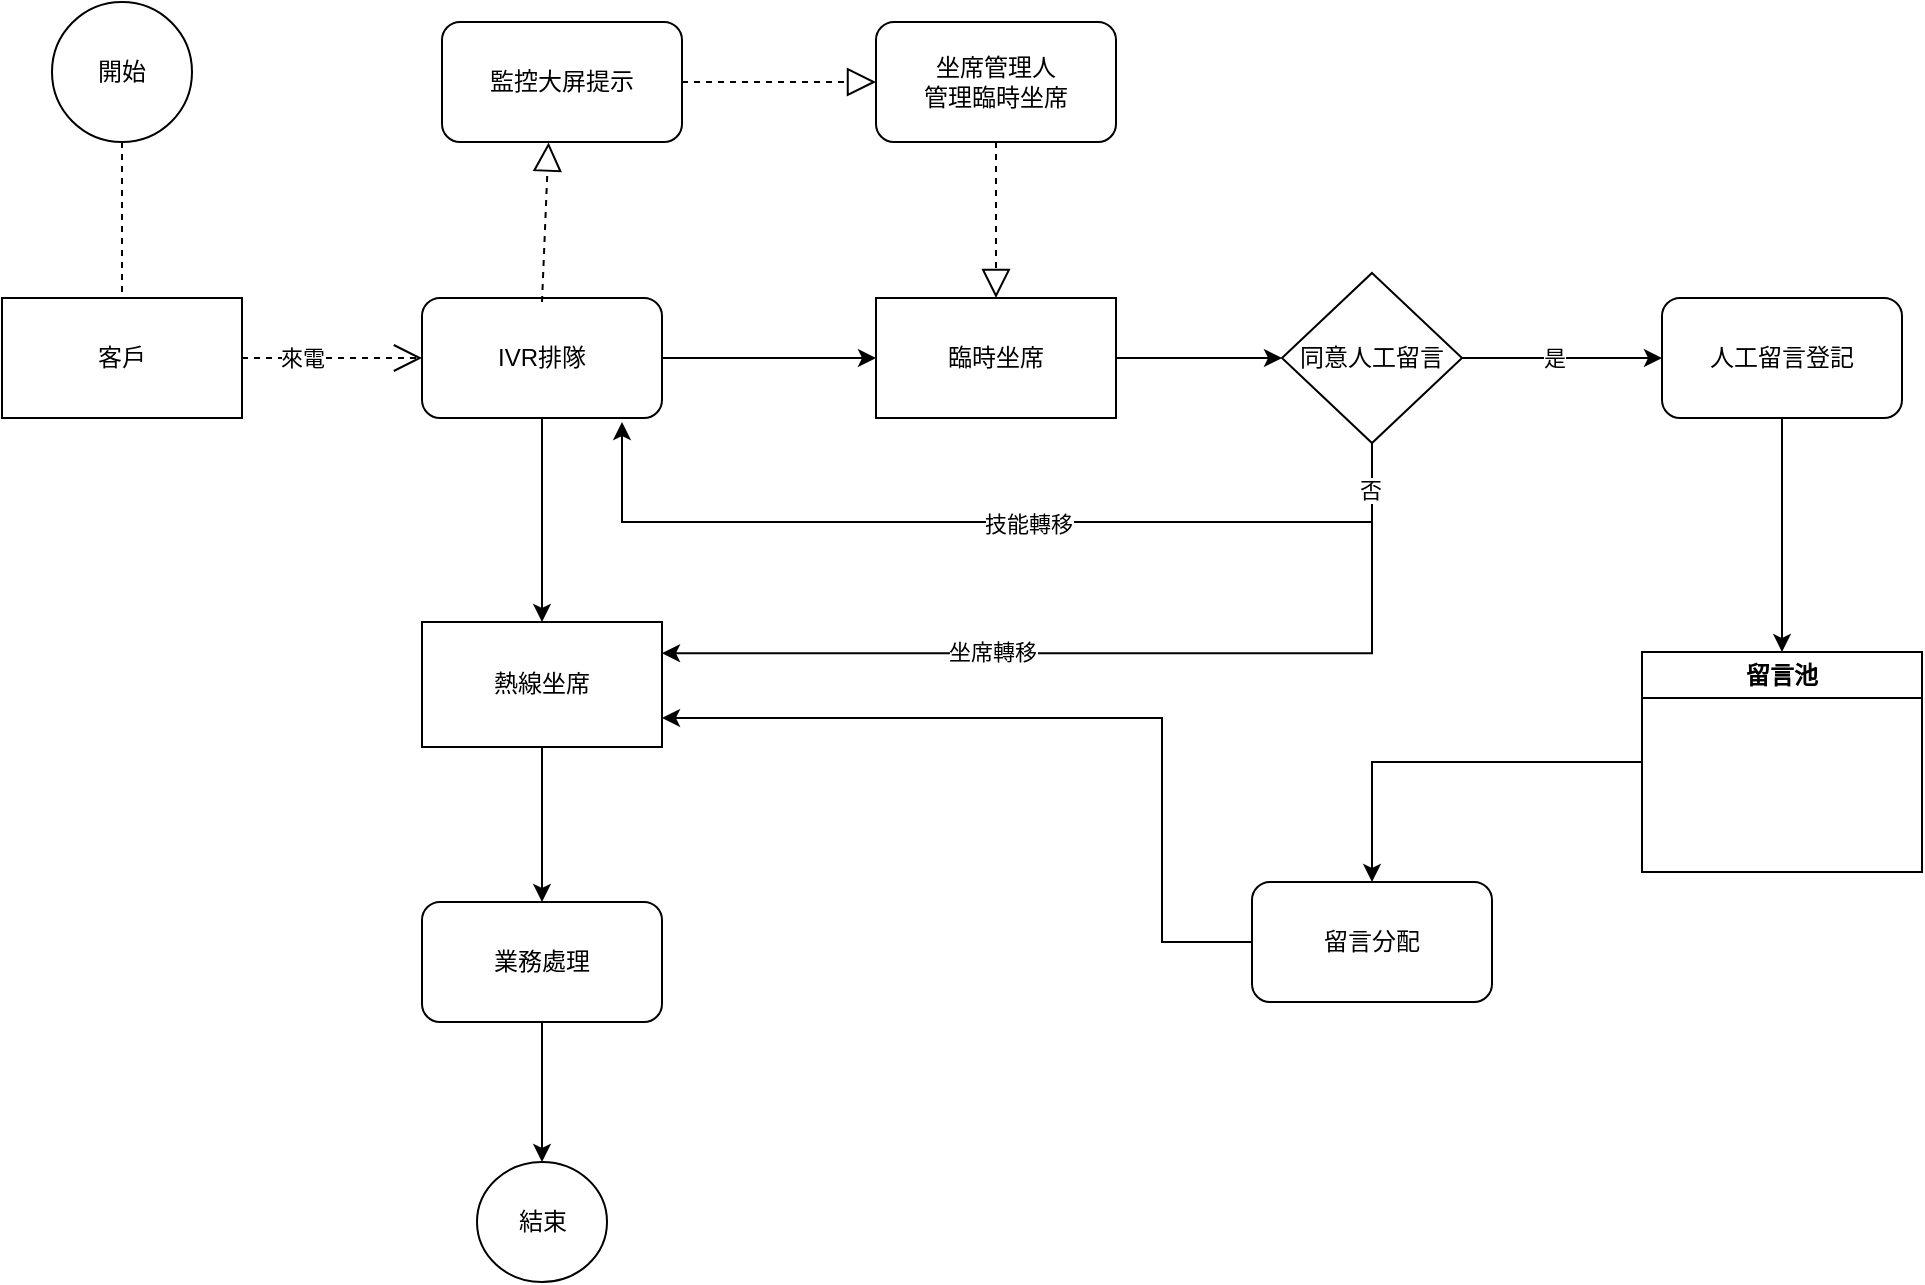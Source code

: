 <mxfile version="22.1.18" type="github">
  <diagram name="第 1 页" id="sc2p1u5gAOqfFjjmJYLN">
    <mxGraphModel dx="1662" dy="878" grid="1" gridSize="10" guides="1" tooltips="1" connect="1" arrows="1" fold="1" page="1" pageScale="1" pageWidth="827" pageHeight="1169" math="0" shadow="0">
      <root>
        <mxCell id="0" />
        <mxCell id="1" parent="0" />
        <mxCell id="G_l80I6SJxn5hfOqZydm-1" value="客戶" style="rounded=0;whiteSpace=wrap;html=1;" vertex="1" parent="1">
          <mxGeometry x="390" y="408" width="120" height="60" as="geometry" />
        </mxCell>
        <mxCell id="G_l80I6SJxn5hfOqZydm-101" style="edgeStyle=orthogonalEdgeStyle;rounded=0;orthogonalLoop=1;jettySize=auto;html=1;exitX=1;exitY=0.5;exitDx=0;exitDy=0;" edge="1" parent="1" source="G_l80I6SJxn5hfOqZydm-4" target="G_l80I6SJxn5hfOqZydm-5">
          <mxGeometry relative="1" as="geometry" />
        </mxCell>
        <mxCell id="G_l80I6SJxn5hfOqZydm-4" value="臨時坐席" style="whiteSpace=wrap;html=1;rounded=0;" vertex="1" parent="1">
          <mxGeometry x="827" y="408" width="120" height="60" as="geometry" />
        </mxCell>
        <mxCell id="G_l80I6SJxn5hfOqZydm-103" style="edgeStyle=orthogonalEdgeStyle;rounded=0;orthogonalLoop=1;jettySize=auto;html=1;exitX=1;exitY=0.5;exitDx=0;exitDy=0;entryX=0;entryY=0.5;entryDx=0;entryDy=0;" edge="1" parent="1" source="G_l80I6SJxn5hfOqZydm-5" target="G_l80I6SJxn5hfOqZydm-10">
          <mxGeometry relative="1" as="geometry" />
        </mxCell>
        <mxCell id="G_l80I6SJxn5hfOqZydm-104" value="是" style="edgeLabel;html=1;align=center;verticalAlign=middle;resizable=0;points=[];" vertex="1" connectable="0" parent="G_l80I6SJxn5hfOqZydm-103">
          <mxGeometry x="-0.083" relative="1" as="geometry">
            <mxPoint as="offset" />
          </mxGeometry>
        </mxCell>
        <mxCell id="G_l80I6SJxn5hfOqZydm-105" style="edgeStyle=orthogonalEdgeStyle;rounded=0;orthogonalLoop=1;jettySize=auto;html=1;exitX=0.5;exitY=1;exitDx=0;exitDy=0;" edge="1" parent="1" source="G_l80I6SJxn5hfOqZydm-5">
          <mxGeometry relative="1" as="geometry">
            <mxPoint x="700" y="470" as="targetPoint" />
            <Array as="points">
              <mxPoint x="1075" y="520" />
              <mxPoint x="700" y="520" />
            </Array>
          </mxGeometry>
        </mxCell>
        <mxCell id="G_l80I6SJxn5hfOqZydm-108" value="技能轉移" style="edgeLabel;html=1;align=center;verticalAlign=middle;resizable=0;points=[];" vertex="1" connectable="0" parent="G_l80I6SJxn5hfOqZydm-105">
          <mxGeometry x="-0.089" y="1" relative="1" as="geometry">
            <mxPoint as="offset" />
          </mxGeometry>
        </mxCell>
        <mxCell id="G_l80I6SJxn5hfOqZydm-106" style="edgeStyle=orthogonalEdgeStyle;rounded=0;orthogonalLoop=1;jettySize=auto;html=1;exitX=0.5;exitY=1;exitDx=0;exitDy=0;entryX=1;entryY=0.25;entryDx=0;entryDy=0;" edge="1" parent="1" source="G_l80I6SJxn5hfOqZydm-5" target="G_l80I6SJxn5hfOqZydm-26">
          <mxGeometry relative="1" as="geometry" />
        </mxCell>
        <mxCell id="G_l80I6SJxn5hfOqZydm-107" value="否" style="edgeLabel;html=1;align=center;verticalAlign=middle;resizable=0;points=[];" vertex="1" connectable="0" parent="G_l80I6SJxn5hfOqZydm-106">
          <mxGeometry x="-0.898" y="-1" relative="1" as="geometry">
            <mxPoint as="offset" />
          </mxGeometry>
        </mxCell>
        <mxCell id="G_l80I6SJxn5hfOqZydm-109" value="坐席轉移" style="edgeLabel;html=1;align=center;verticalAlign=middle;resizable=0;points=[];" vertex="1" connectable="0" parent="G_l80I6SJxn5hfOqZydm-106">
          <mxGeometry x="0.288" y="1" relative="1" as="geometry">
            <mxPoint x="1" y="-2" as="offset" />
          </mxGeometry>
        </mxCell>
        <mxCell id="G_l80I6SJxn5hfOqZydm-5" value="同意人工留言" style="rhombus;whiteSpace=wrap;html=1;rounded=0;" vertex="1" parent="1">
          <mxGeometry x="1030" y="395.5" width="90" height="85" as="geometry" />
        </mxCell>
        <mxCell id="G_l80I6SJxn5hfOqZydm-100" style="edgeStyle=orthogonalEdgeStyle;rounded=0;orthogonalLoop=1;jettySize=auto;html=1;entryX=0;entryY=0.5;entryDx=0;entryDy=0;" edge="1" parent="1" source="G_l80I6SJxn5hfOqZydm-6" target="G_l80I6SJxn5hfOqZydm-4">
          <mxGeometry relative="1" as="geometry" />
        </mxCell>
        <mxCell id="G_l80I6SJxn5hfOqZydm-114" style="edgeStyle=orthogonalEdgeStyle;rounded=0;orthogonalLoop=1;jettySize=auto;html=1;exitX=0.5;exitY=1;exitDx=0;exitDy=0;" edge="1" parent="1" source="G_l80I6SJxn5hfOqZydm-6" target="G_l80I6SJxn5hfOqZydm-26">
          <mxGeometry relative="1" as="geometry" />
        </mxCell>
        <mxCell id="G_l80I6SJxn5hfOqZydm-6" value="IVR排隊" style="rounded=1;whiteSpace=wrap;html=1;" vertex="1" parent="1">
          <mxGeometry x="600" y="408" width="120" height="60" as="geometry" />
        </mxCell>
        <mxCell id="G_l80I6SJxn5hfOqZydm-43" style="edgeStyle=orthogonalEdgeStyle;rounded=0;orthogonalLoop=1;jettySize=auto;html=1;exitX=0.5;exitY=1;exitDx=0;exitDy=0;entryX=0.5;entryY=0;entryDx=0;entryDy=0;" edge="1" parent="1" source="G_l80I6SJxn5hfOqZydm-10" target="G_l80I6SJxn5hfOqZydm-21">
          <mxGeometry relative="1" as="geometry" />
        </mxCell>
        <mxCell id="G_l80I6SJxn5hfOqZydm-10" value="人工留言登記" style="rounded=1;whiteSpace=wrap;html=1;" vertex="1" parent="1">
          <mxGeometry x="1220" y="408" width="120" height="60" as="geometry" />
        </mxCell>
        <mxCell id="G_l80I6SJxn5hfOqZydm-111" style="edgeStyle=orthogonalEdgeStyle;rounded=0;orthogonalLoop=1;jettySize=auto;html=1;exitX=0;exitY=0.5;exitDx=0;exitDy=0;entryX=1;entryY=0.75;entryDx=0;entryDy=0;" edge="1" parent="1" source="G_l80I6SJxn5hfOqZydm-20">
          <mxGeometry relative="1" as="geometry">
            <mxPoint x="1060" y="741.12" as="sourcePoint" />
            <mxPoint x="720" y="617.995" as="targetPoint" />
            <Array as="points">
              <mxPoint x="970" y="730" />
              <mxPoint x="970" y="618" />
            </Array>
          </mxGeometry>
        </mxCell>
        <mxCell id="G_l80I6SJxn5hfOqZydm-20" value="留言分配" style="rounded=1;whiteSpace=wrap;html=1;" vertex="1" parent="1">
          <mxGeometry x="1015" y="700" width="120" height="60" as="geometry" />
        </mxCell>
        <mxCell id="G_l80I6SJxn5hfOqZydm-110" value="" style="edgeStyle=orthogonalEdgeStyle;rounded=0;orthogonalLoop=1;jettySize=auto;html=1;" edge="1" parent="1" source="G_l80I6SJxn5hfOqZydm-21" target="G_l80I6SJxn5hfOqZydm-20">
          <mxGeometry relative="1" as="geometry" />
        </mxCell>
        <mxCell id="G_l80I6SJxn5hfOqZydm-21" value="留言池" style="swimlane;whiteSpace=wrap;html=1;startSize=23;" vertex="1" parent="1">
          <mxGeometry x="1210" y="585" width="140" height="110" as="geometry" />
        </mxCell>
        <mxCell id="G_l80I6SJxn5hfOqZydm-24" value="開始" style="ellipse;whiteSpace=wrap;html=1;aspect=fixed;" vertex="1" parent="1">
          <mxGeometry x="415" y="260" width="70" height="70" as="geometry" />
        </mxCell>
        <mxCell id="G_l80I6SJxn5hfOqZydm-25" value="" style="endArrow=none;dashed=1;html=1;rounded=0;exitX=0.5;exitY=1;exitDx=0;exitDy=0;" edge="1" parent="1" source="G_l80I6SJxn5hfOqZydm-24" target="G_l80I6SJxn5hfOqZydm-1">
          <mxGeometry width="50" height="50" relative="1" as="geometry">
            <mxPoint x="345" y="395" as="sourcePoint" />
            <mxPoint x="395" y="345" as="targetPoint" />
          </mxGeometry>
        </mxCell>
        <mxCell id="G_l80I6SJxn5hfOqZydm-112" style="edgeStyle=orthogonalEdgeStyle;rounded=0;orthogonalLoop=1;jettySize=auto;html=1;exitX=0.5;exitY=1;exitDx=0;exitDy=0;entryX=0.5;entryY=0;entryDx=0;entryDy=0;" edge="1" parent="1" source="G_l80I6SJxn5hfOqZydm-26" target="G_l80I6SJxn5hfOqZydm-27">
          <mxGeometry relative="1" as="geometry" />
        </mxCell>
        <mxCell id="G_l80I6SJxn5hfOqZydm-26" value="熱線坐席" style="whiteSpace=wrap;html=1;rounded=0;" vertex="1" parent="1">
          <mxGeometry x="600" y="570" width="120" height="62.5" as="geometry" />
        </mxCell>
        <mxCell id="G_l80I6SJxn5hfOqZydm-113" style="edgeStyle=orthogonalEdgeStyle;rounded=0;orthogonalLoop=1;jettySize=auto;html=1;exitX=0.5;exitY=1;exitDx=0;exitDy=0;" edge="1" parent="1" source="G_l80I6SJxn5hfOqZydm-27" target="G_l80I6SJxn5hfOqZydm-28">
          <mxGeometry relative="1" as="geometry" />
        </mxCell>
        <mxCell id="G_l80I6SJxn5hfOqZydm-27" value="業務處理" style="whiteSpace=wrap;html=1;rounded=1;" vertex="1" parent="1">
          <mxGeometry x="600" y="710" width="120" height="60" as="geometry" />
        </mxCell>
        <mxCell id="G_l80I6SJxn5hfOqZydm-28" value="結束" style="ellipse;whiteSpace=wrap;html=1;rounded=1;" vertex="1" parent="1">
          <mxGeometry x="627.5" y="840" width="65" height="60" as="geometry" />
        </mxCell>
        <mxCell id="G_l80I6SJxn5hfOqZydm-34" value="來電" style="endArrow=open;endSize=12;dashed=1;html=1;rounded=0;exitX=1;exitY=0.5;exitDx=0;exitDy=0;" edge="1" parent="1" target="G_l80I6SJxn5hfOqZydm-6" source="G_l80I6SJxn5hfOqZydm-1">
          <mxGeometry x="-0.333" width="160" relative="1" as="geometry">
            <mxPoint x="365" y="295" as="sourcePoint" />
            <mxPoint x="380" y="345" as="targetPoint" />
            <mxPoint as="offset" />
          </mxGeometry>
        </mxCell>
        <mxCell id="G_l80I6SJxn5hfOqZydm-86" value="監控大屏提示" style="rounded=1;whiteSpace=wrap;html=1;" vertex="1" parent="1">
          <mxGeometry x="610" y="270" width="120" height="60" as="geometry" />
        </mxCell>
        <mxCell id="G_l80I6SJxn5hfOqZydm-87" value="坐席管理人&lt;br&gt;管理臨時坐席" style="whiteSpace=wrap;html=1;rounded=1;" vertex="1" parent="1">
          <mxGeometry x="827" y="270" width="120" height="60" as="geometry" />
        </mxCell>
        <mxCell id="G_l80I6SJxn5hfOqZydm-88" value="" style="endArrow=block;dashed=1;endFill=0;endSize=12;html=1;rounded=0;entryX=0;entryY=0.5;entryDx=0;entryDy=0;exitX=1;exitY=0.5;exitDx=0;exitDy=0;" edge="1" parent="1" target="G_l80I6SJxn5hfOqZydm-87" source="G_l80I6SJxn5hfOqZydm-86">
          <mxGeometry width="160" relative="1" as="geometry">
            <mxPoint x="180" y="245" as="sourcePoint" />
            <mxPoint x="330" y="245" as="targetPoint" />
          </mxGeometry>
        </mxCell>
        <mxCell id="G_l80I6SJxn5hfOqZydm-91" style="edgeStyle=orthogonalEdgeStyle;rounded=0;orthogonalLoop=1;jettySize=auto;html=1;exitX=0.5;exitY=1;exitDx=0;exitDy=0;" edge="1" parent="1" source="G_l80I6SJxn5hfOqZydm-26" target="G_l80I6SJxn5hfOqZydm-26">
          <mxGeometry relative="1" as="geometry" />
        </mxCell>
        <mxCell id="G_l80I6SJxn5hfOqZydm-115" value="" style="endArrow=block;dashed=1;endFill=0;endSize=12;html=1;rounded=0;exitX=0.5;exitY=0.033;exitDx=0;exitDy=0;entryX=0.444;entryY=1.004;entryDx=0;entryDy=0;entryPerimeter=0;exitPerimeter=0;" edge="1" parent="1" source="G_l80I6SJxn5hfOqZydm-6" target="G_l80I6SJxn5hfOqZydm-86">
          <mxGeometry width="160" relative="1" as="geometry">
            <mxPoint x="600" y="428" as="sourcePoint" />
            <mxPoint x="680" y="320" as="targetPoint" />
          </mxGeometry>
        </mxCell>
        <mxCell id="G_l80I6SJxn5hfOqZydm-116" value="" style="endArrow=block;dashed=1;endFill=0;endSize=12;html=1;rounded=0;exitX=0.5;exitY=1;exitDx=0;exitDy=0;entryX=0.5;entryY=0;entryDx=0;entryDy=0;" edge="1" parent="1" source="G_l80I6SJxn5hfOqZydm-87" target="G_l80I6SJxn5hfOqZydm-4">
          <mxGeometry width="160" relative="1" as="geometry">
            <mxPoint x="720" y="418" as="sourcePoint" />
            <mxPoint x="800" y="310" as="targetPoint" />
          </mxGeometry>
        </mxCell>
      </root>
    </mxGraphModel>
  </diagram>
</mxfile>
